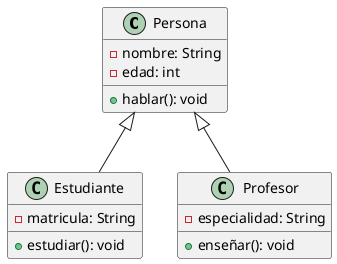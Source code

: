 @startuml Prueba

class Persona {
  - nombre: String
  - edad: int
  + hablar(): void
}

class Estudiante {
  - matricula: String
  + estudiar(): void
}

class Profesor {
  - especialidad: String
  + enseñar(): void
}

Persona <|-- Estudiante
Persona <|-- Profesor

@enduml
